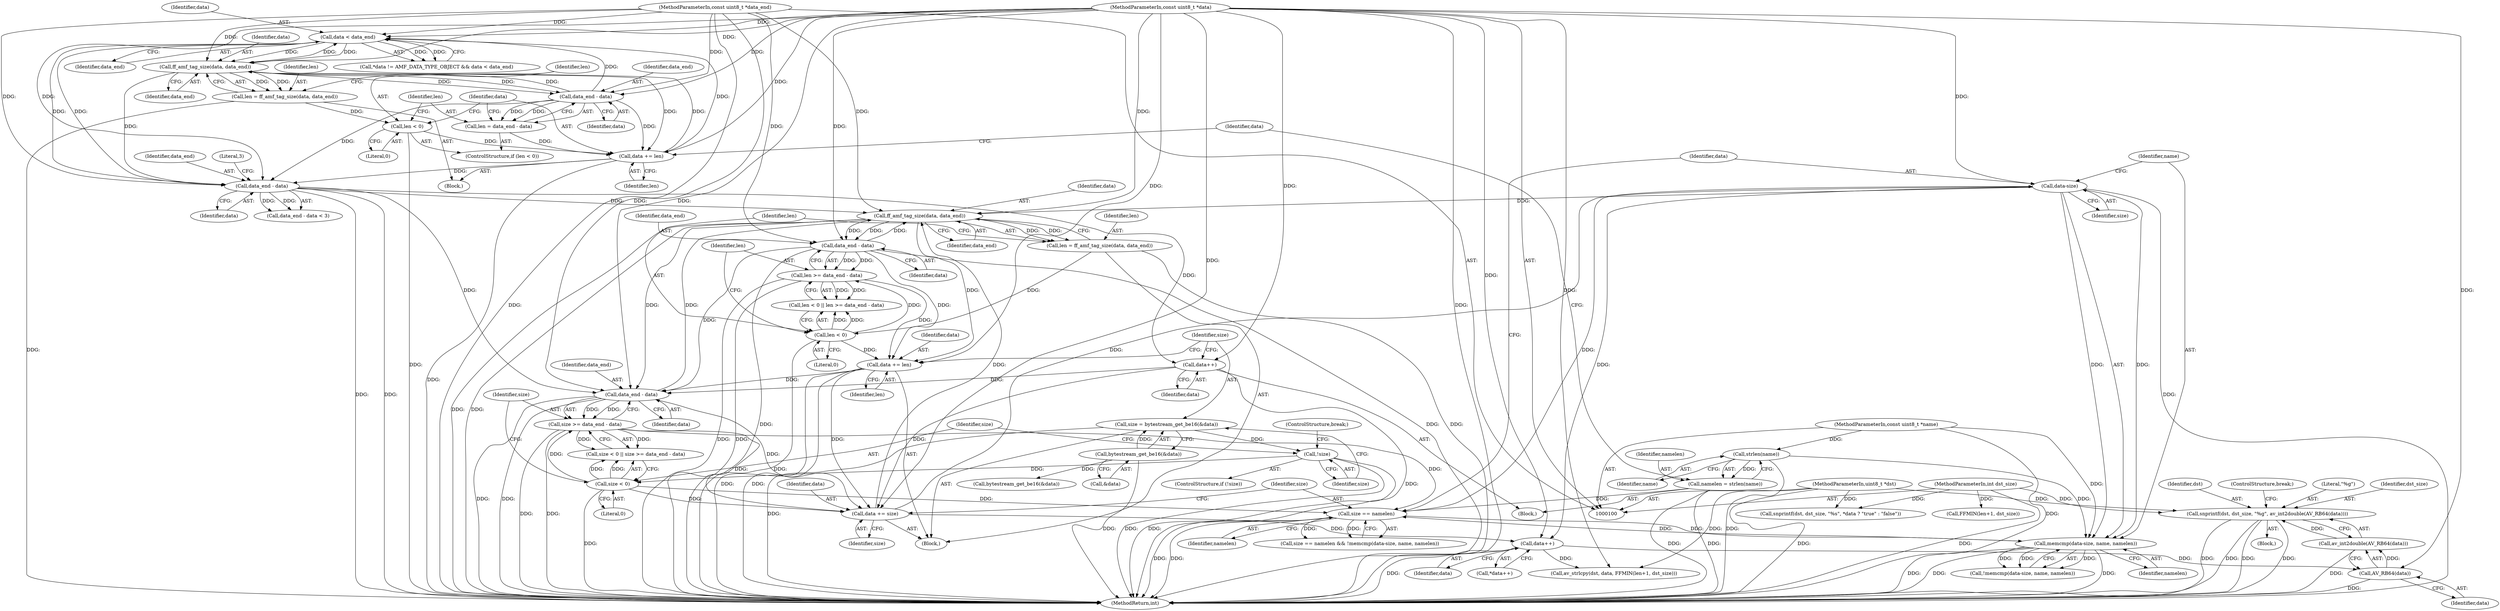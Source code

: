digraph "1_FFmpeg_ffcc82219cef0928bed2d558b19ef6ea35634130@API" {
"1000198" [label="(Call,snprintf(dst, dst_size, \"%g\", av_int2double(AV_RB64(data))))"];
"1000104" [label="(MethodParameterIn,uint8_t *dst)"];
"1000105" [label="(MethodParameterIn,int dst_size)"];
"1000202" [label="(Call,av_int2double(AV_RB64(data)))"];
"1000203" [label="(Call,AV_RB64(data))"];
"1000194" [label="(Call,data++)"];
"1000186" [label="(Call,data-size)"];
"1000176" [label="(Call,data += size)"];
"1000168" [label="(Call,size >= data_end - data)"];
"1000165" [label="(Call,size < 0)"];
"1000160" [label="(Call,!size)"];
"1000154" [label="(Call,size = bytestream_get_be16(&data))"];
"1000156" [label="(Call,bytestream_get_be16(&data))"];
"1000170" [label="(Call,data_end - data)"];
"1000250" [label="(Call,data_end - data)"];
"1000240" [label="(Call,ff_amf_tag_size(data, data_end))"];
"1000101" [label="(MethodParameterIn,const uint8_t *data)"];
"1000142" [label="(Call,data_end - data)"];
"1000119" [label="(Call,data < data_end)"];
"1000137" [label="(Call,data += len)"];
"1000129" [label="(Call,len < 0)"];
"1000123" [label="(Call,len = ff_amf_tag_size(data, data_end))"];
"1000125" [label="(Call,ff_amf_tag_size(data, data_end))"];
"1000134" [label="(Call,data_end - data)"];
"1000102" [label="(MethodParameterIn,const uint8_t *data_end)"];
"1000132" [label="(Call,len = data_end - data)"];
"1000149" [label="(Call,data++)"];
"1000256" [label="(Call,data += len)"];
"1000245" [label="(Call,len < 0)"];
"1000238" [label="(Call,len = ff_amf_tag_size(data, data_end))"];
"1000248" [label="(Call,len >= data_end - data)"];
"1000181" [label="(Call,size == namelen)"];
"1000185" [label="(Call,memcmp(data-size, name, namelen))"];
"1000110" [label="(Call,strlen(name))"];
"1000103" [label="(MethodParameterIn,const uint8_t *name)"];
"1000108" [label="(Call,namelen = strlen(name))"];
"1000204" [label="(Identifier,data)"];
"1000161" [label="(Identifier,size)"];
"1000170" [label="(Call,data_end - data)"];
"1000257" [label="(Identifier,data)"];
"1000149" [label="(Call,data++)"];
"1000180" [label="(Call,size == namelen && !memcmp(data-size, name, namelen))"];
"1000194" [label="(Call,data++)"];
"1000198" [label="(Call,snprintf(dst, dst_size, \"%g\", av_int2double(AV_RB64(data))))"];
"1000176" [label="(Call,data += size)"];
"1000144" [label="(Identifier,data)"];
"1000150" [label="(Identifier,data)"];
"1000145" [label="(Literal,3)"];
"1000248" [label="(Call,len >= data_end - data)"];
"1000154" [label="(Call,size = bytestream_get_be16(&data))"];
"1000181" [label="(Call,size == namelen)"];
"1000190" [label="(Identifier,namelen)"];
"1000126" [label="(Identifier,data)"];
"1000119" [label="(Call,data < data_end)"];
"1000256" [label="(Call,data += len)"];
"1000121" [label="(Identifier,data_end)"];
"1000132" [label="(Call,len = data_end - data)"];
"1000139" [label="(Identifier,len)"];
"1000102" [label="(MethodParameterIn,const uint8_t *data_end)"];
"1000133" [label="(Identifier,len)"];
"1000137" [label="(Call,data += len)"];
"1000238" [label="(Call,len = ff_amf_tag_size(data, data_end))"];
"1000165" [label="(Call,size < 0)"];
"1000159" [label="(ControlStructure,if (!size))"];
"1000239" [label="(Identifier,len)"];
"1000183" [label="(Identifier,namelen)"];
"1000141" [label="(Call,data_end - data < 3)"];
"1000258" [label="(Identifier,len)"];
"1000244" [label="(Call,len < 0 || len >= data_end - data)"];
"1000202" [label="(Call,av_int2double(AV_RB64(data)))"];
"1000251" [label="(Identifier,data_end)"];
"1000193" [label="(Call,*data++)"];
"1000156" [label="(Call,bytestream_get_be16(&data))"];
"1000177" [label="(Identifier,data)"];
"1000127" [label="(Identifier,data_end)"];
"1000207" [label="(Call,snprintf(dst, dst_size, \"%s\", *data ? \"true\" : \"false\"))"];
"1000167" [label="(Literal,0)"];
"1000188" [label="(Identifier,size)"];
"1000124" [label="(Identifier,len)"];
"1000199" [label="(Identifier,dst)"];
"1000226" [label="(Call,FFMIN(len+1, dst_size))"];
"1000185" [label="(Call,memcmp(data-size, name, namelen))"];
"1000120" [label="(Identifier,data)"];
"1000242" [label="(Identifier,data_end)"];
"1000171" [label="(Identifier,data_end)"];
"1000101" [label="(MethodParameterIn,const uint8_t *data)"];
"1000247" [label="(Literal,0)"];
"1000166" [label="(Identifier,size)"];
"1000249" [label="(Identifier,len)"];
"1000246" [label="(Identifier,len)"];
"1000196" [label="(Block,)"];
"1000125" [label="(Call,ff_amf_tag_size(data, data_end))"];
"1000160" [label="(Call,!size)"];
"1000195" [label="(Identifier,data)"];
"1000182" [label="(Identifier,size)"];
"1000223" [label="(Call,av_strlcpy(dst, data, FFMIN(len+1, dst_size)))"];
"1000122" [label="(Block,)"];
"1000250" [label="(Call,data_end - data)"];
"1000189" [label="(Identifier,name)"];
"1000241" [label="(Identifier,data)"];
"1000205" [label="(ControlStructure,break;)"];
"1000240" [label="(Call,ff_amf_tag_size(data, data_end))"];
"1000129" [label="(Call,len < 0)"];
"1000110" [label="(Call,strlen(name))"];
"1000187" [label="(Identifier,data)"];
"1000109" [label="(Identifier,namelen)"];
"1000162" [label="(ControlStructure,break;)"];
"1000184" [label="(Call,!memcmp(data-size, name, namelen))"];
"1000142" [label="(Call,data_end - data)"];
"1000117" [label="(Identifier,data)"];
"1000169" [label="(Identifier,size)"];
"1000143" [label="(Identifier,data_end)"];
"1000128" [label="(ControlStructure,if (len < 0))"];
"1000186" [label="(Call,data-size)"];
"1000105" [label="(MethodParameterIn,int dst_size)"];
"1000135" [label="(Identifier,data_end)"];
"1000164" [label="(Call,size < 0 || size >= data_end - data)"];
"1000138" [label="(Identifier,data)"];
"1000104" [label="(MethodParameterIn,uint8_t *dst)"];
"1000155" [label="(Identifier,size)"];
"1000203" [label="(Call,AV_RB64(data))"];
"1000262" [label="(MethodReturn,int)"];
"1000201" [label="(Literal,\"%g\")"];
"1000245" [label="(Call,len < 0)"];
"1000157" [label="(Call,&data)"];
"1000123" [label="(Call,len = ff_amf_tag_size(data, data_end))"];
"1000136" [label="(Identifier,data)"];
"1000114" [label="(Call,*data != AMF_DATA_TYPE_OBJECT && data < data_end)"];
"1000220" [label="(Call,bytestream_get_be16(&data))"];
"1000200" [label="(Identifier,dst_size)"];
"1000152" [label="(Block,)"];
"1000106" [label="(Block,)"];
"1000103" [label="(MethodParameterIn,const uint8_t *name)"];
"1000178" [label="(Identifier,size)"];
"1000252" [label="(Identifier,data)"];
"1000130" [label="(Identifier,len)"];
"1000108" [label="(Call,namelen = strlen(name))"];
"1000134" [label="(Call,data_end - data)"];
"1000168" [label="(Call,size >= data_end - data)"];
"1000111" [label="(Identifier,name)"];
"1000172" [label="(Identifier,data)"];
"1000131" [label="(Literal,0)"];
"1000198" -> "1000196"  [label="AST: "];
"1000198" -> "1000202"  [label="CFG: "];
"1000199" -> "1000198"  [label="AST: "];
"1000200" -> "1000198"  [label="AST: "];
"1000201" -> "1000198"  [label="AST: "];
"1000202" -> "1000198"  [label="AST: "];
"1000205" -> "1000198"  [label="CFG: "];
"1000198" -> "1000262"  [label="DDG: "];
"1000198" -> "1000262"  [label="DDG: "];
"1000198" -> "1000262"  [label="DDG: "];
"1000198" -> "1000262"  [label="DDG: "];
"1000104" -> "1000198"  [label="DDG: "];
"1000105" -> "1000198"  [label="DDG: "];
"1000202" -> "1000198"  [label="DDG: "];
"1000104" -> "1000100"  [label="AST: "];
"1000104" -> "1000262"  [label="DDG: "];
"1000104" -> "1000207"  [label="DDG: "];
"1000104" -> "1000223"  [label="DDG: "];
"1000105" -> "1000100"  [label="AST: "];
"1000105" -> "1000262"  [label="DDG: "];
"1000105" -> "1000207"  [label="DDG: "];
"1000105" -> "1000226"  [label="DDG: "];
"1000202" -> "1000203"  [label="CFG: "];
"1000203" -> "1000202"  [label="AST: "];
"1000202" -> "1000262"  [label="DDG: "];
"1000203" -> "1000202"  [label="DDG: "];
"1000203" -> "1000204"  [label="CFG: "];
"1000204" -> "1000203"  [label="AST: "];
"1000203" -> "1000262"  [label="DDG: "];
"1000194" -> "1000203"  [label="DDG: "];
"1000101" -> "1000203"  [label="DDG: "];
"1000194" -> "1000193"  [label="AST: "];
"1000194" -> "1000195"  [label="CFG: "];
"1000195" -> "1000194"  [label="AST: "];
"1000193" -> "1000194"  [label="CFG: "];
"1000194" -> "1000262"  [label="DDG: "];
"1000186" -> "1000194"  [label="DDG: "];
"1000176" -> "1000194"  [label="DDG: "];
"1000101" -> "1000194"  [label="DDG: "];
"1000194" -> "1000223"  [label="DDG: "];
"1000186" -> "1000185"  [label="AST: "];
"1000186" -> "1000188"  [label="CFG: "];
"1000187" -> "1000186"  [label="AST: "];
"1000188" -> "1000186"  [label="AST: "];
"1000189" -> "1000186"  [label="CFG: "];
"1000186" -> "1000262"  [label="DDG: "];
"1000186" -> "1000185"  [label="DDG: "];
"1000186" -> "1000185"  [label="DDG: "];
"1000176" -> "1000186"  [label="DDG: "];
"1000101" -> "1000186"  [label="DDG: "];
"1000181" -> "1000186"  [label="DDG: "];
"1000186" -> "1000240"  [label="DDG: "];
"1000176" -> "1000152"  [label="AST: "];
"1000176" -> "1000178"  [label="CFG: "];
"1000177" -> "1000176"  [label="AST: "];
"1000178" -> "1000176"  [label="AST: "];
"1000182" -> "1000176"  [label="CFG: "];
"1000168" -> "1000176"  [label="DDG: "];
"1000165" -> "1000176"  [label="DDG: "];
"1000170" -> "1000176"  [label="DDG: "];
"1000149" -> "1000176"  [label="DDG: "];
"1000256" -> "1000176"  [label="DDG: "];
"1000101" -> "1000176"  [label="DDG: "];
"1000176" -> "1000240"  [label="DDG: "];
"1000168" -> "1000164"  [label="AST: "];
"1000168" -> "1000170"  [label="CFG: "];
"1000169" -> "1000168"  [label="AST: "];
"1000170" -> "1000168"  [label="AST: "];
"1000164" -> "1000168"  [label="CFG: "];
"1000168" -> "1000262"  [label="DDG: "];
"1000168" -> "1000262"  [label="DDG: "];
"1000168" -> "1000164"  [label="DDG: "];
"1000168" -> "1000164"  [label="DDG: "];
"1000165" -> "1000168"  [label="DDG: "];
"1000170" -> "1000168"  [label="DDG: "];
"1000170" -> "1000168"  [label="DDG: "];
"1000168" -> "1000181"  [label="DDG: "];
"1000165" -> "1000164"  [label="AST: "];
"1000165" -> "1000167"  [label="CFG: "];
"1000166" -> "1000165"  [label="AST: "];
"1000167" -> "1000165"  [label="AST: "];
"1000169" -> "1000165"  [label="CFG: "];
"1000164" -> "1000165"  [label="CFG: "];
"1000165" -> "1000262"  [label="DDG: "];
"1000165" -> "1000164"  [label="DDG: "];
"1000165" -> "1000164"  [label="DDG: "];
"1000160" -> "1000165"  [label="DDG: "];
"1000165" -> "1000181"  [label="DDG: "];
"1000160" -> "1000159"  [label="AST: "];
"1000160" -> "1000161"  [label="CFG: "];
"1000161" -> "1000160"  [label="AST: "];
"1000162" -> "1000160"  [label="CFG: "];
"1000166" -> "1000160"  [label="CFG: "];
"1000160" -> "1000262"  [label="DDG: "];
"1000160" -> "1000262"  [label="DDG: "];
"1000154" -> "1000160"  [label="DDG: "];
"1000154" -> "1000152"  [label="AST: "];
"1000154" -> "1000156"  [label="CFG: "];
"1000155" -> "1000154"  [label="AST: "];
"1000156" -> "1000154"  [label="AST: "];
"1000161" -> "1000154"  [label="CFG: "];
"1000154" -> "1000262"  [label="DDG: "];
"1000156" -> "1000154"  [label="DDG: "];
"1000156" -> "1000157"  [label="CFG: "];
"1000157" -> "1000156"  [label="AST: "];
"1000156" -> "1000262"  [label="DDG: "];
"1000156" -> "1000220"  [label="DDG: "];
"1000170" -> "1000172"  [label="CFG: "];
"1000171" -> "1000170"  [label="AST: "];
"1000172" -> "1000170"  [label="AST: "];
"1000170" -> "1000262"  [label="DDG: "];
"1000170" -> "1000262"  [label="DDG: "];
"1000250" -> "1000170"  [label="DDG: "];
"1000142" -> "1000170"  [label="DDG: "];
"1000240" -> "1000170"  [label="DDG: "];
"1000102" -> "1000170"  [label="DDG: "];
"1000149" -> "1000170"  [label="DDG: "];
"1000256" -> "1000170"  [label="DDG: "];
"1000101" -> "1000170"  [label="DDG: "];
"1000170" -> "1000240"  [label="DDG: "];
"1000250" -> "1000248"  [label="AST: "];
"1000250" -> "1000252"  [label="CFG: "];
"1000251" -> "1000250"  [label="AST: "];
"1000252" -> "1000250"  [label="AST: "];
"1000248" -> "1000250"  [label="CFG: "];
"1000250" -> "1000262"  [label="DDG: "];
"1000250" -> "1000262"  [label="DDG: "];
"1000250" -> "1000240"  [label="DDG: "];
"1000250" -> "1000248"  [label="DDG: "];
"1000250" -> "1000248"  [label="DDG: "];
"1000240" -> "1000250"  [label="DDG: "];
"1000240" -> "1000250"  [label="DDG: "];
"1000102" -> "1000250"  [label="DDG: "];
"1000101" -> "1000250"  [label="DDG: "];
"1000250" -> "1000256"  [label="DDG: "];
"1000240" -> "1000238"  [label="AST: "];
"1000240" -> "1000242"  [label="CFG: "];
"1000241" -> "1000240"  [label="AST: "];
"1000242" -> "1000240"  [label="AST: "];
"1000238" -> "1000240"  [label="CFG: "];
"1000240" -> "1000262"  [label="DDG: "];
"1000240" -> "1000262"  [label="DDG: "];
"1000240" -> "1000238"  [label="DDG: "];
"1000240" -> "1000238"  [label="DDG: "];
"1000101" -> "1000240"  [label="DDG: "];
"1000142" -> "1000240"  [label="DDG: "];
"1000102" -> "1000240"  [label="DDG: "];
"1000240" -> "1000256"  [label="DDG: "];
"1000101" -> "1000100"  [label="AST: "];
"1000101" -> "1000262"  [label="DDG: "];
"1000101" -> "1000119"  [label="DDG: "];
"1000101" -> "1000125"  [label="DDG: "];
"1000101" -> "1000134"  [label="DDG: "];
"1000101" -> "1000137"  [label="DDG: "];
"1000101" -> "1000142"  [label="DDG: "];
"1000101" -> "1000149"  [label="DDG: "];
"1000101" -> "1000223"  [label="DDG: "];
"1000101" -> "1000256"  [label="DDG: "];
"1000142" -> "1000141"  [label="AST: "];
"1000142" -> "1000144"  [label="CFG: "];
"1000143" -> "1000142"  [label="AST: "];
"1000144" -> "1000142"  [label="AST: "];
"1000145" -> "1000142"  [label="CFG: "];
"1000142" -> "1000262"  [label="DDG: "];
"1000142" -> "1000262"  [label="DDG: "];
"1000142" -> "1000141"  [label="DDG: "];
"1000142" -> "1000141"  [label="DDG: "];
"1000119" -> "1000142"  [label="DDG: "];
"1000119" -> "1000142"  [label="DDG: "];
"1000125" -> "1000142"  [label="DDG: "];
"1000134" -> "1000142"  [label="DDG: "];
"1000102" -> "1000142"  [label="DDG: "];
"1000137" -> "1000142"  [label="DDG: "];
"1000142" -> "1000149"  [label="DDG: "];
"1000119" -> "1000114"  [label="AST: "];
"1000119" -> "1000121"  [label="CFG: "];
"1000120" -> "1000119"  [label="AST: "];
"1000121" -> "1000119"  [label="AST: "];
"1000114" -> "1000119"  [label="CFG: "];
"1000119" -> "1000114"  [label="DDG: "];
"1000119" -> "1000114"  [label="DDG: "];
"1000137" -> "1000119"  [label="DDG: "];
"1000125" -> "1000119"  [label="DDG: "];
"1000134" -> "1000119"  [label="DDG: "];
"1000102" -> "1000119"  [label="DDG: "];
"1000119" -> "1000125"  [label="DDG: "];
"1000119" -> "1000125"  [label="DDG: "];
"1000137" -> "1000122"  [label="AST: "];
"1000137" -> "1000139"  [label="CFG: "];
"1000138" -> "1000137"  [label="AST: "];
"1000139" -> "1000137"  [label="AST: "];
"1000117" -> "1000137"  [label="CFG: "];
"1000137" -> "1000262"  [label="DDG: "];
"1000137" -> "1000125"  [label="DDG: "];
"1000129" -> "1000137"  [label="DDG: "];
"1000132" -> "1000137"  [label="DDG: "];
"1000125" -> "1000137"  [label="DDG: "];
"1000134" -> "1000137"  [label="DDG: "];
"1000129" -> "1000128"  [label="AST: "];
"1000129" -> "1000131"  [label="CFG: "];
"1000130" -> "1000129"  [label="AST: "];
"1000131" -> "1000129"  [label="AST: "];
"1000133" -> "1000129"  [label="CFG: "];
"1000138" -> "1000129"  [label="CFG: "];
"1000129" -> "1000262"  [label="DDG: "];
"1000123" -> "1000129"  [label="DDG: "];
"1000123" -> "1000122"  [label="AST: "];
"1000123" -> "1000125"  [label="CFG: "];
"1000124" -> "1000123"  [label="AST: "];
"1000125" -> "1000123"  [label="AST: "];
"1000130" -> "1000123"  [label="CFG: "];
"1000123" -> "1000262"  [label="DDG: "];
"1000125" -> "1000123"  [label="DDG: "];
"1000125" -> "1000123"  [label="DDG: "];
"1000125" -> "1000127"  [label="CFG: "];
"1000126" -> "1000125"  [label="AST: "];
"1000127" -> "1000125"  [label="AST: "];
"1000134" -> "1000125"  [label="DDG: "];
"1000102" -> "1000125"  [label="DDG: "];
"1000125" -> "1000134"  [label="DDG: "];
"1000125" -> "1000134"  [label="DDG: "];
"1000134" -> "1000132"  [label="AST: "];
"1000134" -> "1000136"  [label="CFG: "];
"1000135" -> "1000134"  [label="AST: "];
"1000136" -> "1000134"  [label="AST: "];
"1000132" -> "1000134"  [label="CFG: "];
"1000134" -> "1000132"  [label="DDG: "];
"1000134" -> "1000132"  [label="DDG: "];
"1000102" -> "1000134"  [label="DDG: "];
"1000102" -> "1000100"  [label="AST: "];
"1000102" -> "1000262"  [label="DDG: "];
"1000132" -> "1000128"  [label="AST: "];
"1000133" -> "1000132"  [label="AST: "];
"1000138" -> "1000132"  [label="CFG: "];
"1000149" -> "1000106"  [label="AST: "];
"1000149" -> "1000150"  [label="CFG: "];
"1000150" -> "1000149"  [label="AST: "];
"1000155" -> "1000149"  [label="CFG: "];
"1000149" -> "1000262"  [label="DDG: "];
"1000256" -> "1000152"  [label="AST: "];
"1000256" -> "1000258"  [label="CFG: "];
"1000257" -> "1000256"  [label="AST: "];
"1000258" -> "1000256"  [label="AST: "];
"1000155" -> "1000256"  [label="CFG: "];
"1000256" -> "1000262"  [label="DDG: "];
"1000256" -> "1000262"  [label="DDG: "];
"1000245" -> "1000256"  [label="DDG: "];
"1000248" -> "1000256"  [label="DDG: "];
"1000245" -> "1000244"  [label="AST: "];
"1000245" -> "1000247"  [label="CFG: "];
"1000246" -> "1000245"  [label="AST: "];
"1000247" -> "1000245"  [label="AST: "];
"1000249" -> "1000245"  [label="CFG: "];
"1000244" -> "1000245"  [label="CFG: "];
"1000245" -> "1000262"  [label="DDG: "];
"1000245" -> "1000244"  [label="DDG: "];
"1000245" -> "1000244"  [label="DDG: "];
"1000238" -> "1000245"  [label="DDG: "];
"1000245" -> "1000248"  [label="DDG: "];
"1000238" -> "1000152"  [label="AST: "];
"1000239" -> "1000238"  [label="AST: "];
"1000246" -> "1000238"  [label="CFG: "];
"1000238" -> "1000262"  [label="DDG: "];
"1000248" -> "1000244"  [label="AST: "];
"1000249" -> "1000248"  [label="AST: "];
"1000244" -> "1000248"  [label="CFG: "];
"1000248" -> "1000262"  [label="DDG: "];
"1000248" -> "1000262"  [label="DDG: "];
"1000248" -> "1000244"  [label="DDG: "];
"1000248" -> "1000244"  [label="DDG: "];
"1000181" -> "1000180"  [label="AST: "];
"1000181" -> "1000183"  [label="CFG: "];
"1000182" -> "1000181"  [label="AST: "];
"1000183" -> "1000181"  [label="AST: "];
"1000187" -> "1000181"  [label="CFG: "];
"1000180" -> "1000181"  [label="CFG: "];
"1000181" -> "1000262"  [label="DDG: "];
"1000181" -> "1000262"  [label="DDG: "];
"1000181" -> "1000180"  [label="DDG: "];
"1000181" -> "1000180"  [label="DDG: "];
"1000185" -> "1000181"  [label="DDG: "];
"1000108" -> "1000181"  [label="DDG: "];
"1000181" -> "1000185"  [label="DDG: "];
"1000185" -> "1000184"  [label="AST: "];
"1000185" -> "1000190"  [label="CFG: "];
"1000189" -> "1000185"  [label="AST: "];
"1000190" -> "1000185"  [label="AST: "];
"1000184" -> "1000185"  [label="CFG: "];
"1000185" -> "1000262"  [label="DDG: "];
"1000185" -> "1000262"  [label="DDG: "];
"1000185" -> "1000262"  [label="DDG: "];
"1000185" -> "1000184"  [label="DDG: "];
"1000185" -> "1000184"  [label="DDG: "];
"1000185" -> "1000184"  [label="DDG: "];
"1000110" -> "1000185"  [label="DDG: "];
"1000103" -> "1000185"  [label="DDG: "];
"1000110" -> "1000108"  [label="AST: "];
"1000110" -> "1000111"  [label="CFG: "];
"1000111" -> "1000110"  [label="AST: "];
"1000108" -> "1000110"  [label="CFG: "];
"1000110" -> "1000262"  [label="DDG: "];
"1000110" -> "1000108"  [label="DDG: "];
"1000103" -> "1000110"  [label="DDG: "];
"1000103" -> "1000100"  [label="AST: "];
"1000103" -> "1000262"  [label="DDG: "];
"1000108" -> "1000106"  [label="AST: "];
"1000109" -> "1000108"  [label="AST: "];
"1000117" -> "1000108"  [label="CFG: "];
"1000108" -> "1000262"  [label="DDG: "];
"1000108" -> "1000262"  [label="DDG: "];
}
